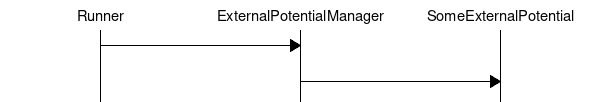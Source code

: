 msc{
  hscale = "1";

  Runner, ExternalPotentialManager, SomeExternalPotential;
  Runner => ExternalPotentialManager;
  ExternalPotentialManager => SomeExternalPotential;


}
